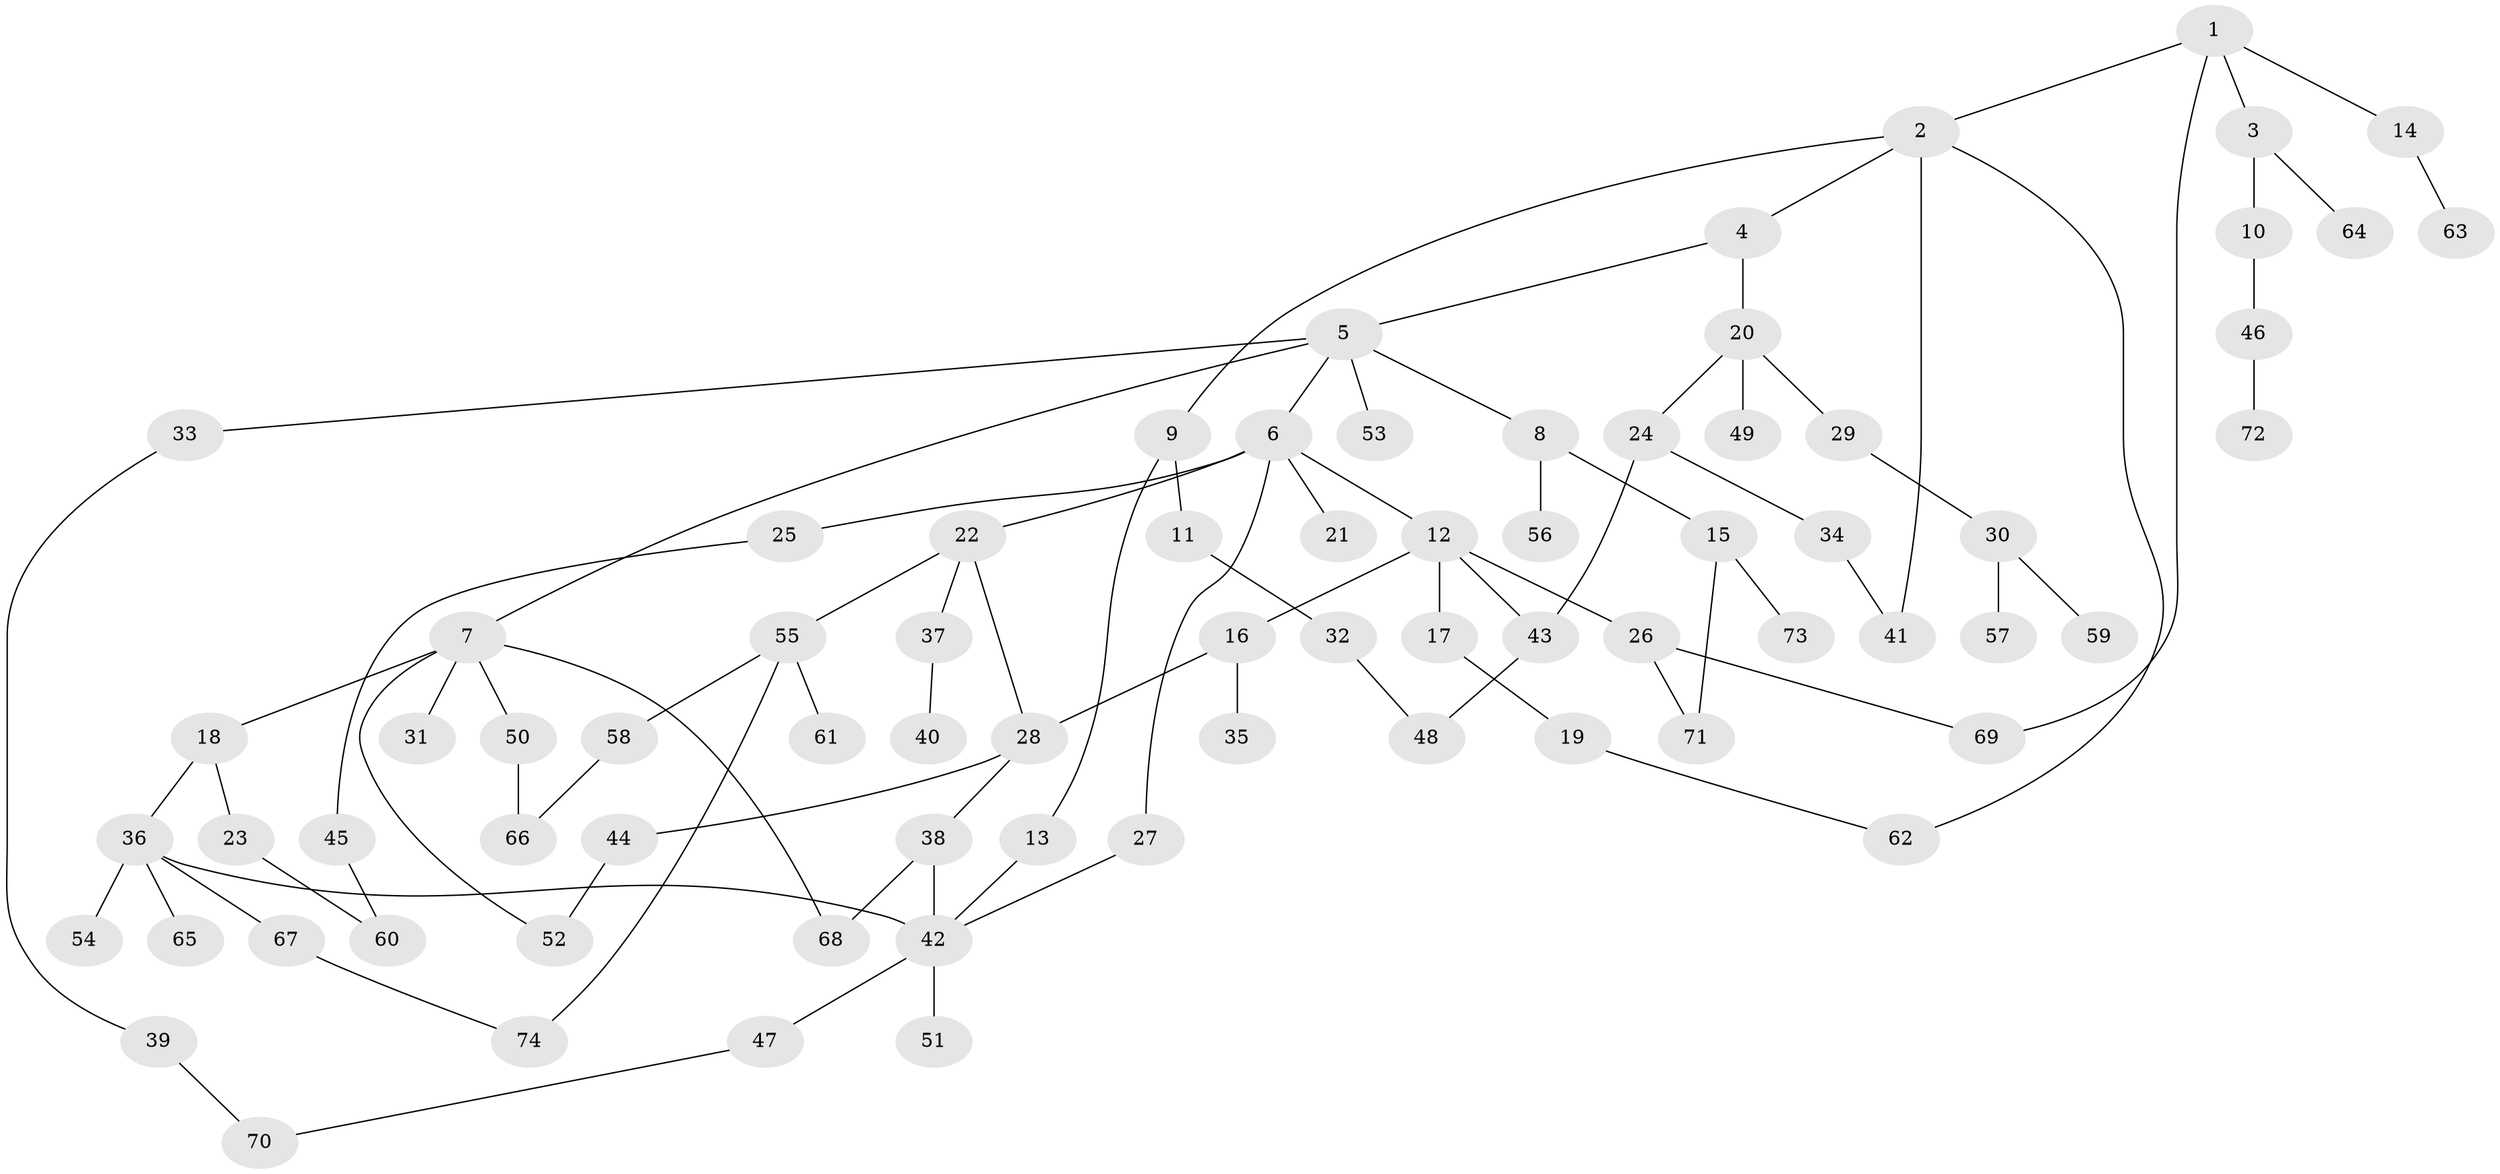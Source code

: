 // Generated by graph-tools (version 1.1) at 2025/10/02/27/25 16:10:54]
// undirected, 74 vertices, 89 edges
graph export_dot {
graph [start="1"]
  node [color=gray90,style=filled];
  1;
  2;
  3;
  4;
  5;
  6;
  7;
  8;
  9;
  10;
  11;
  12;
  13;
  14;
  15;
  16;
  17;
  18;
  19;
  20;
  21;
  22;
  23;
  24;
  25;
  26;
  27;
  28;
  29;
  30;
  31;
  32;
  33;
  34;
  35;
  36;
  37;
  38;
  39;
  40;
  41;
  42;
  43;
  44;
  45;
  46;
  47;
  48;
  49;
  50;
  51;
  52;
  53;
  54;
  55;
  56;
  57;
  58;
  59;
  60;
  61;
  62;
  63;
  64;
  65;
  66;
  67;
  68;
  69;
  70;
  71;
  72;
  73;
  74;
  1 -- 2;
  1 -- 3;
  1 -- 14;
  1 -- 69;
  2 -- 4;
  2 -- 9;
  2 -- 62;
  2 -- 41;
  3 -- 10;
  3 -- 64;
  4 -- 5;
  4 -- 20;
  5 -- 6;
  5 -- 7;
  5 -- 8;
  5 -- 33;
  5 -- 53;
  6 -- 12;
  6 -- 21;
  6 -- 22;
  6 -- 25;
  6 -- 27;
  7 -- 18;
  7 -- 31;
  7 -- 50;
  7 -- 52;
  7 -- 68;
  8 -- 15;
  8 -- 56;
  9 -- 11;
  9 -- 13;
  10 -- 46;
  11 -- 32;
  12 -- 16;
  12 -- 17;
  12 -- 26;
  12 -- 43;
  13 -- 42;
  14 -- 63;
  15 -- 71;
  15 -- 73;
  16 -- 28;
  16 -- 35;
  17 -- 19;
  18 -- 23;
  18 -- 36;
  19 -- 62;
  20 -- 24;
  20 -- 29;
  20 -- 49;
  22 -- 37;
  22 -- 55;
  22 -- 28;
  23 -- 60;
  24 -- 34;
  24 -- 43;
  25 -- 45;
  26 -- 69;
  26 -- 71;
  27 -- 42;
  28 -- 38;
  28 -- 44;
  29 -- 30;
  30 -- 57;
  30 -- 59;
  32 -- 48;
  33 -- 39;
  34 -- 41;
  36 -- 54;
  36 -- 65;
  36 -- 67;
  36 -- 42;
  37 -- 40;
  38 -- 42;
  38 -- 68;
  39 -- 70;
  42 -- 47;
  42 -- 51;
  43 -- 48;
  44 -- 52;
  45 -- 60;
  46 -- 72;
  47 -- 70;
  50 -- 66;
  55 -- 58;
  55 -- 61;
  55 -- 74;
  58 -- 66;
  67 -- 74;
}
